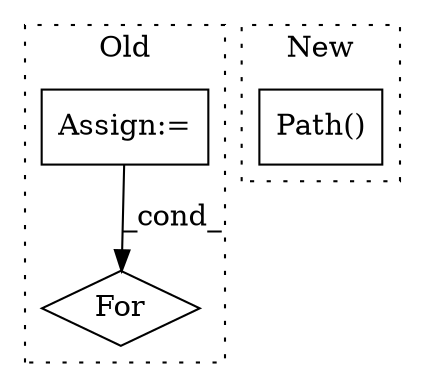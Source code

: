 digraph G {
subgraph cluster0 {
1 [label="For" a="107" s="419,461" l="4,10" shape="diamond"];
3 [label="Assign:=" a="68" s="366" l="3" shape="box"];
label = "Old";
style="dotted";
}
subgraph cluster1 {
2 [label="Path()" a="75" s="2512,2570" l="10,1" shape="box"];
label = "New";
style="dotted";
}
3 -> 1 [label="_cond_"];
}